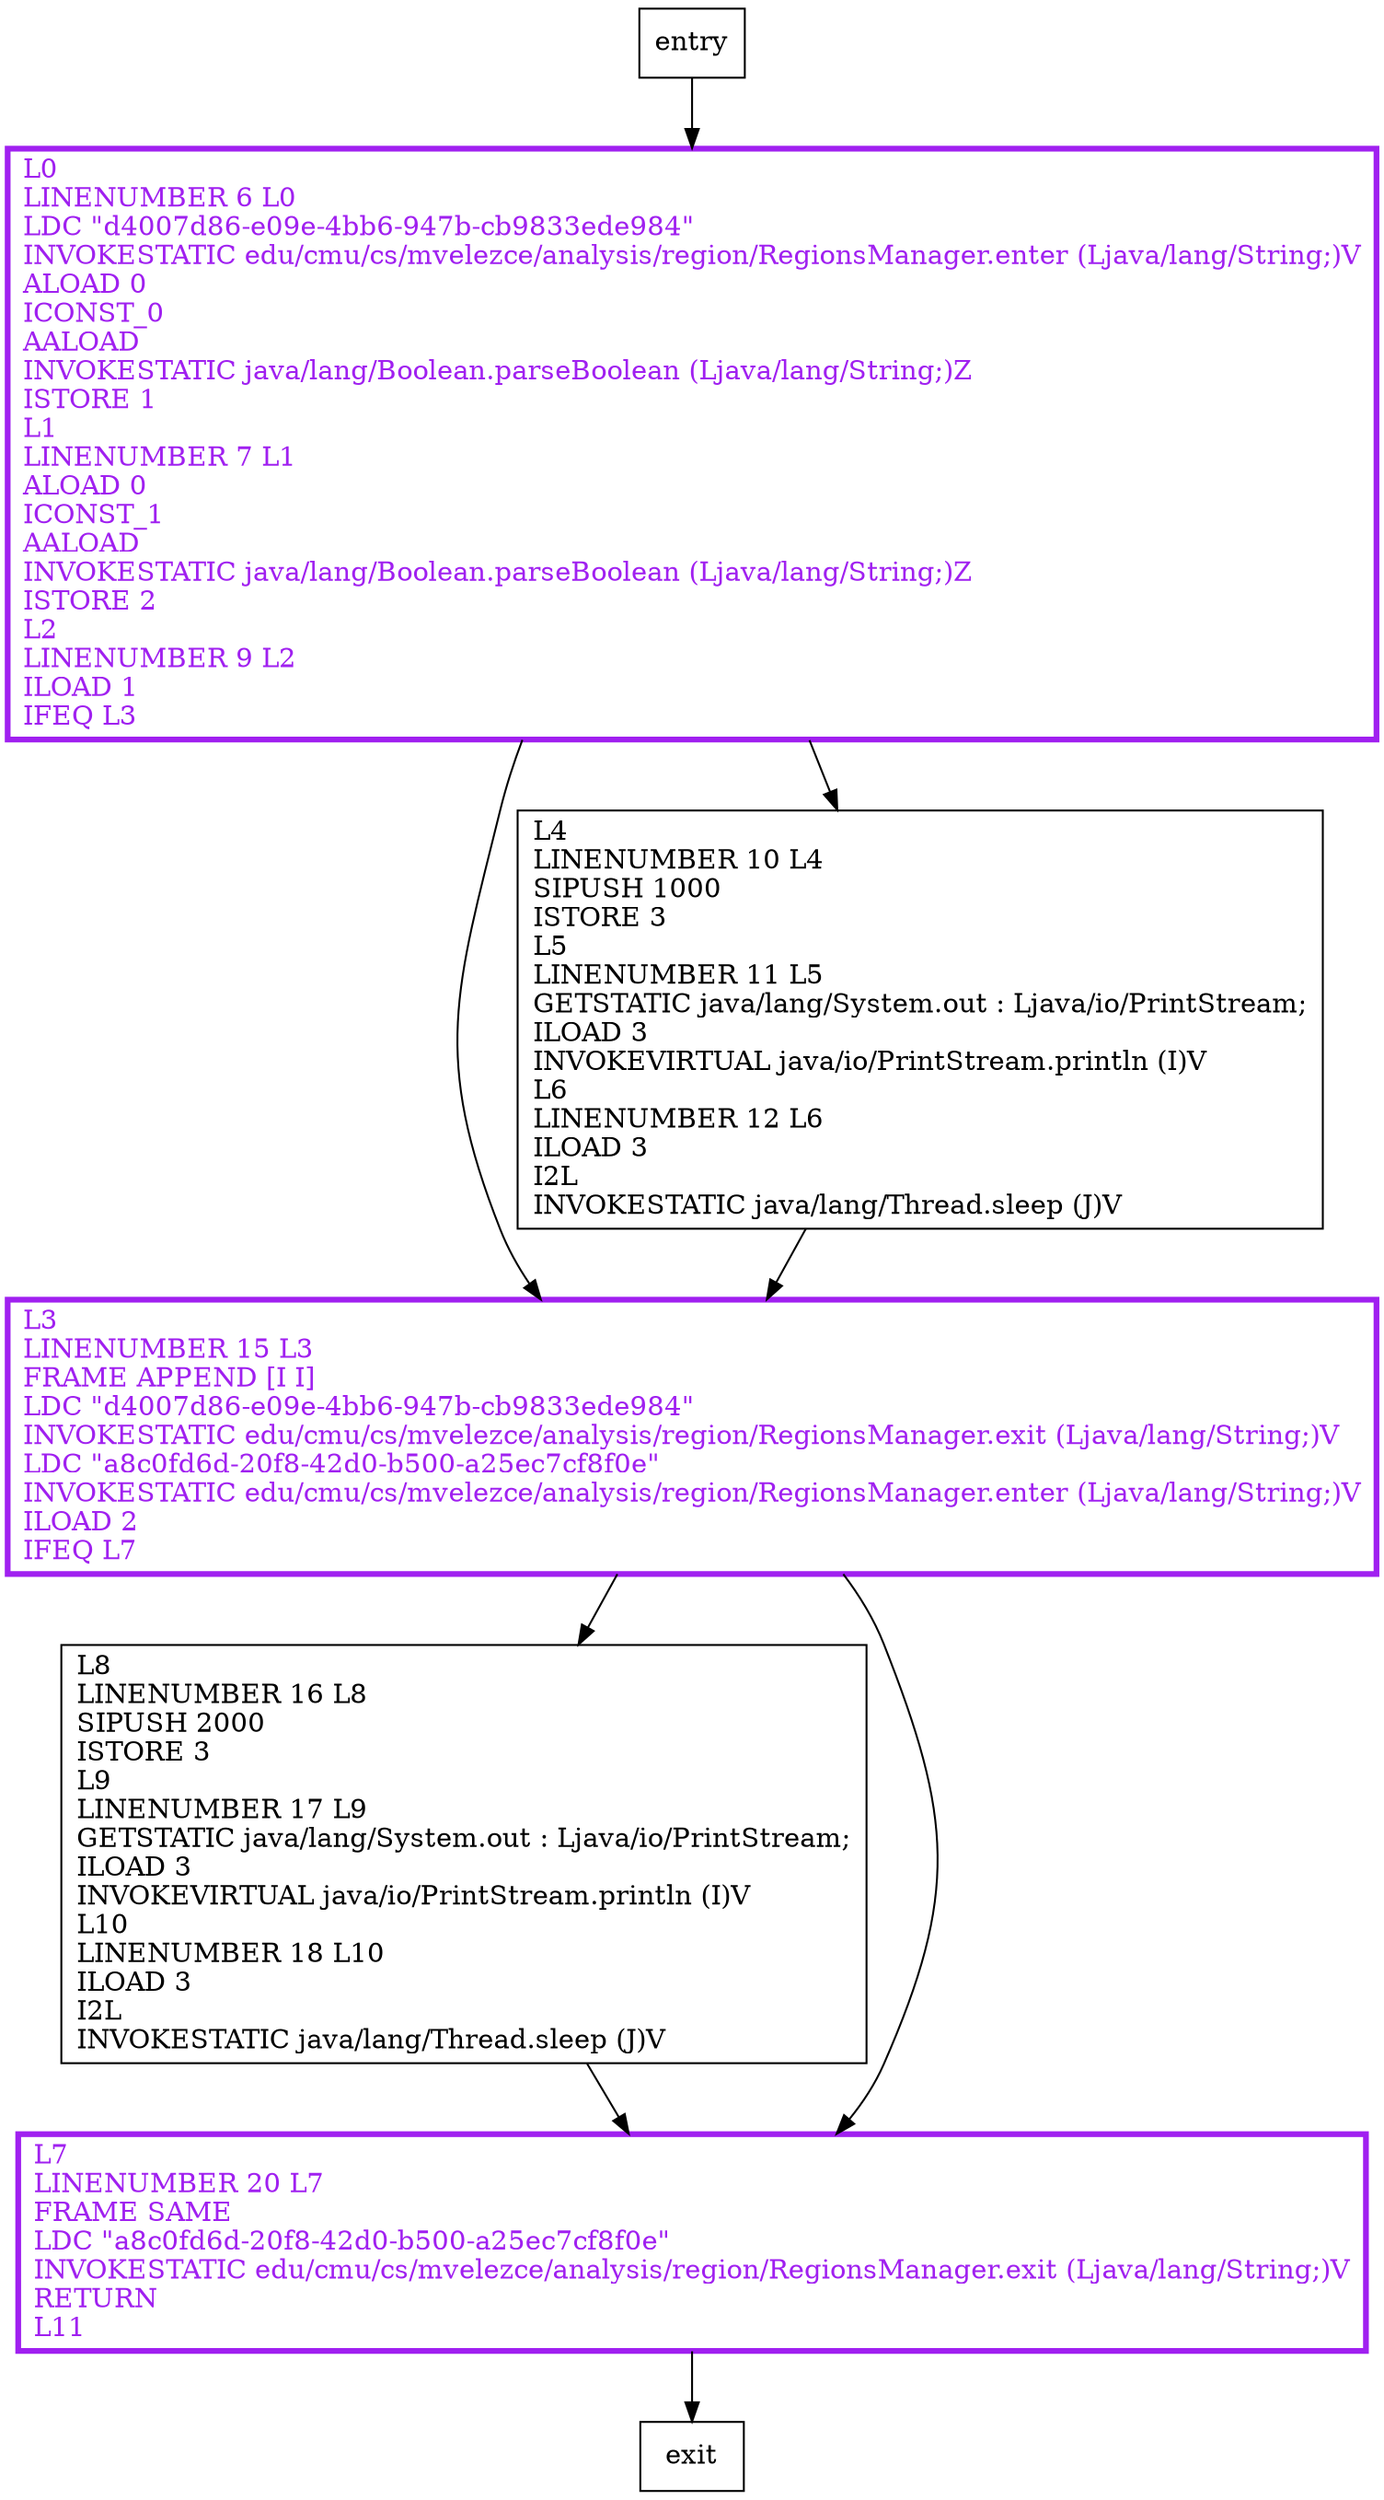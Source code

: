 digraph main {
node [shape=record];
1345063038 [label="L3\lLINENUMBER 15 L3\lFRAME APPEND [I I]\lLDC \"d4007d86-e09e-4bb6-947b-cb9833ede984\"\lINVOKESTATIC edu/cmu/cs/mvelezce/analysis/region/RegionsManager.exit (Ljava/lang/String;)V\lLDC \"a8c0fd6d-20f8-42d0-b500-a25ec7cf8f0e\"\lINVOKESTATIC edu/cmu/cs/mvelezce/analysis/region/RegionsManager.enter (Ljava/lang/String;)V\lILOAD 2\lIFEQ L7\l"];
1141096440 [label="L0\lLINENUMBER 6 L0\lLDC \"d4007d86-e09e-4bb6-947b-cb9833ede984\"\lINVOKESTATIC edu/cmu/cs/mvelezce/analysis/region/RegionsManager.enter (Ljava/lang/String;)V\lALOAD 0\lICONST_0\lAALOAD\lINVOKESTATIC java/lang/Boolean.parseBoolean (Ljava/lang/String;)Z\lISTORE 1\lL1\lLINENUMBER 7 L1\lALOAD 0\lICONST_1\lAALOAD\lINVOKESTATIC java/lang/Boolean.parseBoolean (Ljava/lang/String;)Z\lISTORE 2\lL2\lLINENUMBER 9 L2\lILOAD 1\lIFEQ L3\l"];
1234723192 [label="L8\lLINENUMBER 16 L8\lSIPUSH 2000\lISTORE 3\lL9\lLINENUMBER 17 L9\lGETSTATIC java/lang/System.out : Ljava/io/PrintStream;\lILOAD 3\lINVOKEVIRTUAL java/io/PrintStream.println (I)V\lL10\lLINENUMBER 18 L10\lILOAD 3\lI2L\lINVOKESTATIC java/lang/Thread.sleep (J)V\l"];
280886220 [label="L7\lLINENUMBER 20 L7\lFRAME SAME\lLDC \"a8c0fd6d-20f8-42d0-b500-a25ec7cf8f0e\"\lINVOKESTATIC edu/cmu/cs/mvelezce/analysis/region/RegionsManager.exit (Ljava/lang/String;)V\lRETURN\lL11\l"];
638743982 [label="L4\lLINENUMBER 10 L4\lSIPUSH 1000\lISTORE 3\lL5\lLINENUMBER 11 L5\lGETSTATIC java/lang/System.out : Ljava/io/PrintStream;\lILOAD 3\lINVOKEVIRTUAL java/io/PrintStream.println (I)V\lL6\lLINENUMBER 12 L6\lILOAD 3\lI2L\lINVOKESTATIC java/lang/Thread.sleep (J)V\l"];
entry;
exit;
entry -> 1141096440;
1345063038 -> 1234723192;
1345063038 -> 280886220;
1141096440 -> 1345063038;
1141096440 -> 638743982;
1234723192 -> 280886220;
280886220 -> exit;
638743982 -> 1345063038;
1345063038[fontcolor="purple", penwidth=3, color="purple"];
1141096440[fontcolor="purple", penwidth=3, color="purple"];
280886220[fontcolor="purple", penwidth=3, color="purple"];
}
